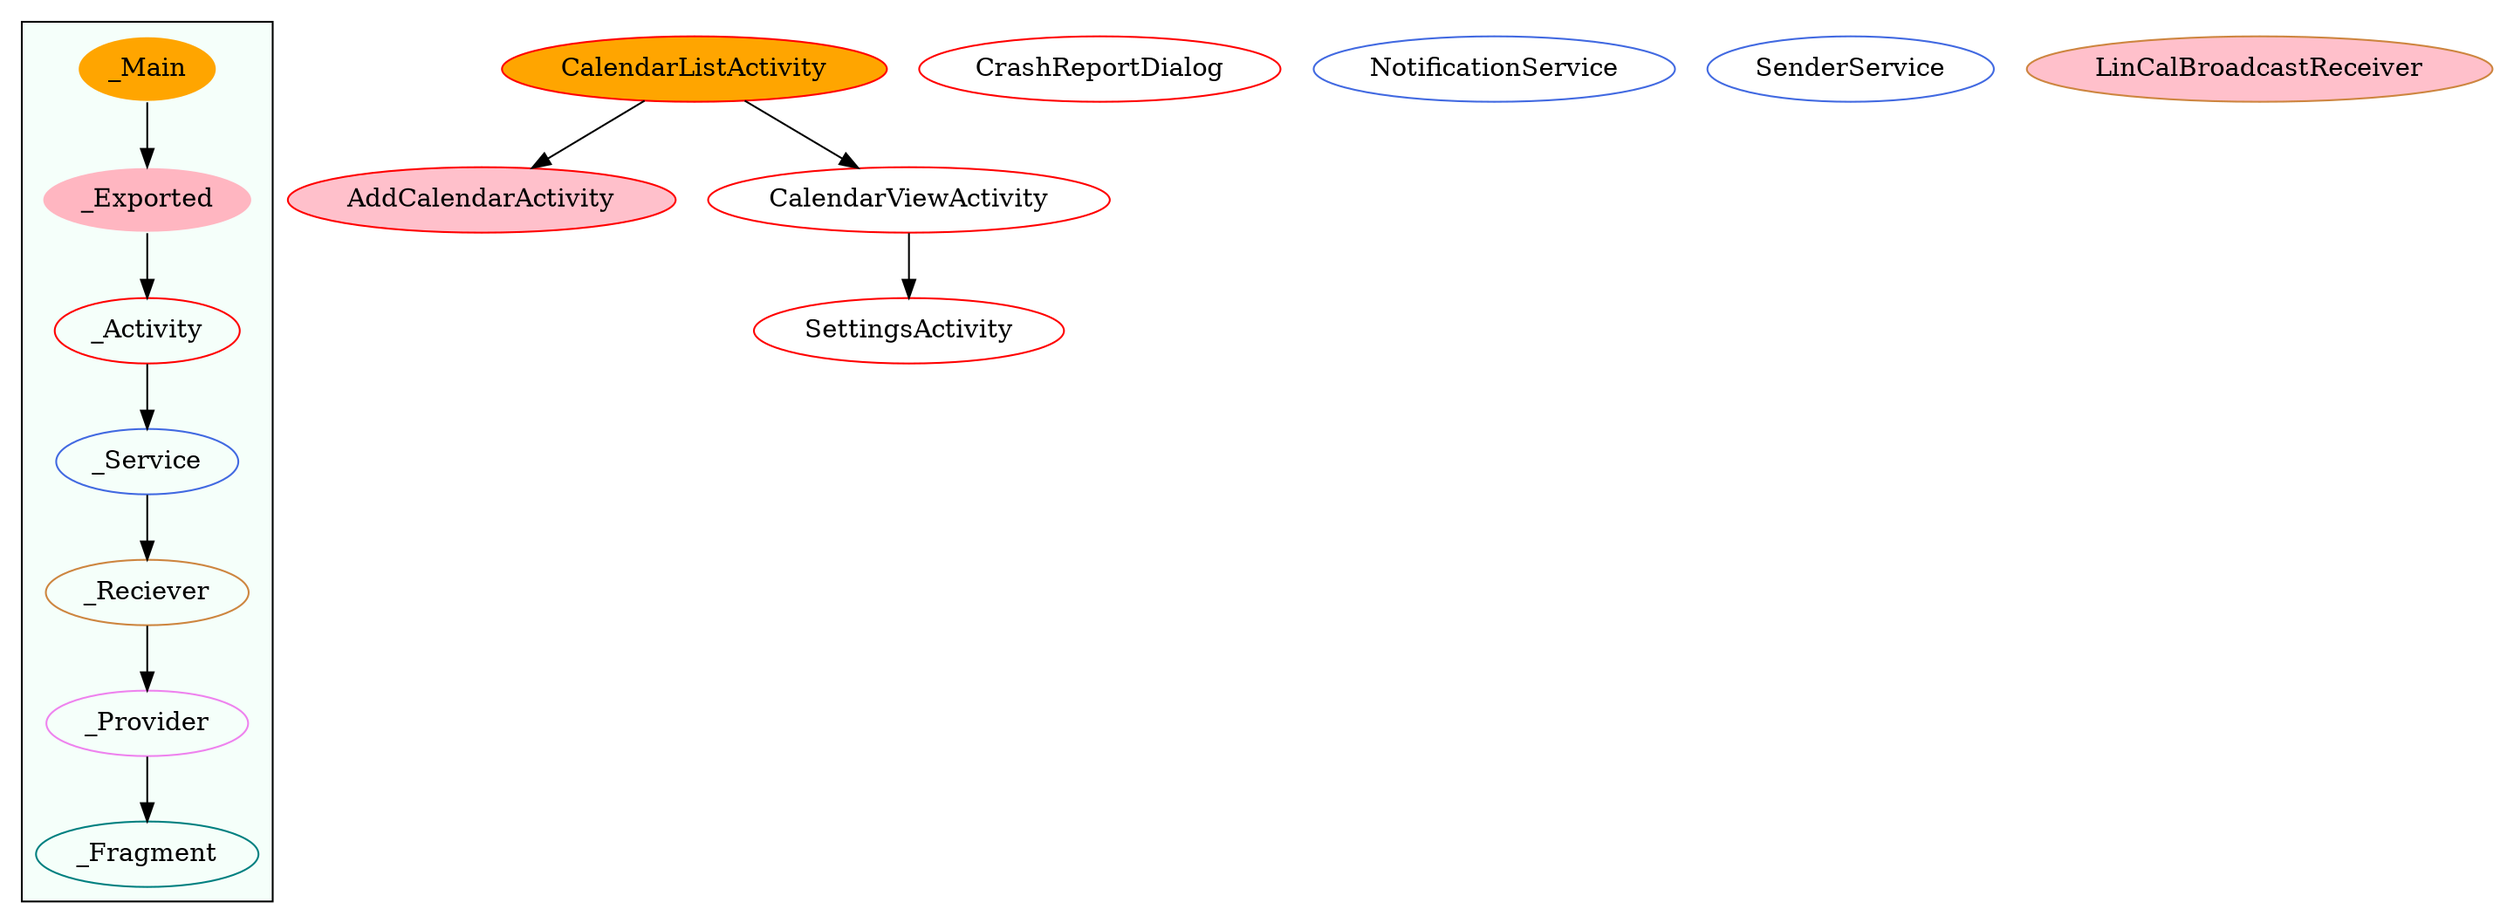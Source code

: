 digraph G {
subgraph cluster_legend{ 
bgcolor=mintcream;
_Activity[color = red];
_Service[color = royalblue];
_Provider[color = violet];
_Reciever[color = peru];
_Fragment[color = teal];
_Main[style=filled, fillcolor=orange, color = mintcream];
_Exported[style=filled, fillcolor=lightpink, color = mintcream];
_Main -> _Exported -> _Activity -> _Service -> _Reciever -> _Provider -> _Fragment; 
}
SettingsActivity[color = red];
AddCalendarActivity[style=filled, fillcolor=pink, color = red];
CrashReportDialog[color = red];
CalendarListActivity[style=filled, fillcolor=orange, color = red];
CalendarViewActivity[color = red];
NotificationService[color = royalblue];
SenderService[color = royalblue];
LinCalBroadcastReceiver[style=filled, fillcolor=pink, color = peru];
CalendarViewActivity->SettingsActivity;
CalendarListActivity->AddCalendarActivity;
CalendarListActivity->CalendarViewActivity;
}
